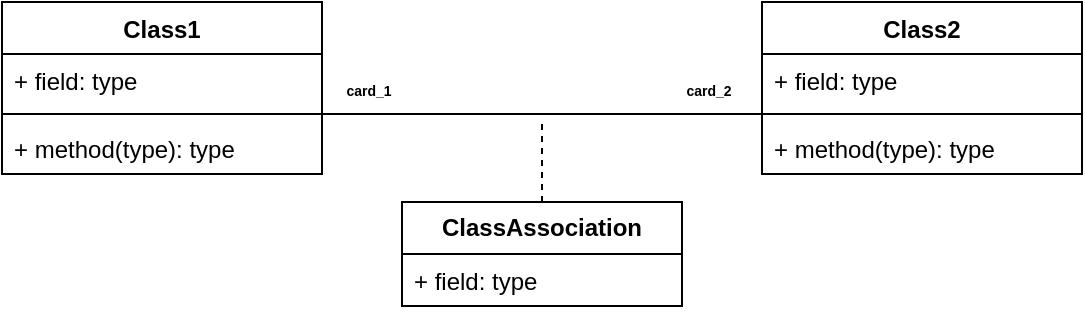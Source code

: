 <mxfile version="25.0.2">
  <diagram name="Page-1" id="1TTy6P3Vyqsl-1ls1SYm">
    <mxGraphModel dx="355" dy="229" grid="1" gridSize="10" guides="1" tooltips="1" connect="1" arrows="1" fold="1" page="1" pageScale="1" pageWidth="850" pageHeight="1100" math="0" shadow="0">
      <root>
        <mxCell id="0" />
        <mxCell id="1" parent="0" />
        <mxCell id="elSqL2NFVJ7ZXP6edEyI-1" value="Class1" style="swimlane;fontStyle=1;align=center;verticalAlign=top;childLayout=stackLayout;horizontal=1;startSize=26;horizontalStack=0;resizeParent=1;resizeParentMax=0;resizeLast=0;collapsible=1;marginBottom=0;whiteSpace=wrap;html=1;" vertex="1" parent="1">
          <mxGeometry x="110" y="70" width="160" height="86" as="geometry" />
        </mxCell>
        <mxCell id="elSqL2NFVJ7ZXP6edEyI-2" value="+ field: type" style="text;strokeColor=none;fillColor=none;align=left;verticalAlign=top;spacingLeft=4;spacingRight=4;overflow=hidden;rotatable=0;points=[[0,0.5],[1,0.5]];portConstraint=eastwest;whiteSpace=wrap;html=1;" vertex="1" parent="elSqL2NFVJ7ZXP6edEyI-1">
          <mxGeometry y="26" width="160" height="26" as="geometry" />
        </mxCell>
        <mxCell id="elSqL2NFVJ7ZXP6edEyI-3" value="" style="line;strokeWidth=1;fillColor=none;align=left;verticalAlign=middle;spacingTop=-1;spacingLeft=3;spacingRight=3;rotatable=0;labelPosition=right;points=[];portConstraint=eastwest;strokeColor=inherit;" vertex="1" parent="elSqL2NFVJ7ZXP6edEyI-1">
          <mxGeometry y="52" width="160" height="8" as="geometry" />
        </mxCell>
        <mxCell id="elSqL2NFVJ7ZXP6edEyI-4" value="+ method(type): type" style="text;strokeColor=none;fillColor=none;align=left;verticalAlign=top;spacingLeft=4;spacingRight=4;overflow=hidden;rotatable=0;points=[[0,0.5],[1,0.5]];portConstraint=eastwest;whiteSpace=wrap;html=1;" vertex="1" parent="elSqL2NFVJ7ZXP6edEyI-1">
          <mxGeometry y="60" width="160" height="26" as="geometry" />
        </mxCell>
        <mxCell id="elSqL2NFVJ7ZXP6edEyI-5" value="Class2" style="swimlane;fontStyle=1;align=center;verticalAlign=top;childLayout=stackLayout;horizontal=1;startSize=26;horizontalStack=0;resizeParent=1;resizeParentMax=0;resizeLast=0;collapsible=1;marginBottom=0;whiteSpace=wrap;html=1;" vertex="1" parent="1">
          <mxGeometry x="490" y="70" width="160" height="86" as="geometry" />
        </mxCell>
        <mxCell id="elSqL2NFVJ7ZXP6edEyI-6" value="+ field: type" style="text;strokeColor=none;fillColor=none;align=left;verticalAlign=top;spacingLeft=4;spacingRight=4;overflow=hidden;rotatable=0;points=[[0,0.5],[1,0.5]];portConstraint=eastwest;whiteSpace=wrap;html=1;" vertex="1" parent="elSqL2NFVJ7ZXP6edEyI-5">
          <mxGeometry y="26" width="160" height="26" as="geometry" />
        </mxCell>
        <mxCell id="elSqL2NFVJ7ZXP6edEyI-7" value="" style="line;strokeWidth=1;fillColor=none;align=left;verticalAlign=middle;spacingTop=-1;spacingLeft=3;spacingRight=3;rotatable=0;labelPosition=right;points=[];portConstraint=eastwest;strokeColor=inherit;" vertex="1" parent="elSqL2NFVJ7ZXP6edEyI-5">
          <mxGeometry y="52" width="160" height="8" as="geometry" />
        </mxCell>
        <mxCell id="elSqL2NFVJ7ZXP6edEyI-8" value="+ method(type): type" style="text;strokeColor=none;fillColor=none;align=left;verticalAlign=top;spacingLeft=4;spacingRight=4;overflow=hidden;rotatable=0;points=[[0,0.5],[1,0.5]];portConstraint=eastwest;whiteSpace=wrap;html=1;" vertex="1" parent="elSqL2NFVJ7ZXP6edEyI-5">
          <mxGeometry y="60" width="160" height="26" as="geometry" />
        </mxCell>
        <mxCell id="elSqL2NFVJ7ZXP6edEyI-13" value="&lt;b&gt;ClassAssociation&lt;/b&gt;" style="swimlane;fontStyle=0;childLayout=stackLayout;horizontal=1;startSize=26;fillColor=none;horizontalStack=0;resizeParent=1;resizeParentMax=0;resizeLast=0;collapsible=1;marginBottom=0;whiteSpace=wrap;html=1;" vertex="1" parent="1">
          <mxGeometry x="310" y="170" width="140" height="52" as="geometry" />
        </mxCell>
        <mxCell id="elSqL2NFVJ7ZXP6edEyI-14" value="+ field: type" style="text;strokeColor=none;fillColor=none;align=left;verticalAlign=top;spacingLeft=4;spacingRight=4;overflow=hidden;rotatable=0;points=[[0,0.5],[1,0.5]];portConstraint=eastwest;whiteSpace=wrap;html=1;" vertex="1" parent="elSqL2NFVJ7ZXP6edEyI-13">
          <mxGeometry y="26" width="140" height="26" as="geometry" />
        </mxCell>
        <mxCell id="elSqL2NFVJ7ZXP6edEyI-17" value="" style="endArrow=none;html=1;rounded=0;" edge="1" parent="1">
          <mxGeometry width="50" height="50" relative="1" as="geometry">
            <mxPoint x="270" y="126" as="sourcePoint" />
            <mxPoint x="490" y="126" as="targetPoint" />
          </mxGeometry>
        </mxCell>
        <mxCell id="elSqL2NFVJ7ZXP6edEyI-19" value="" style="endArrow=none;dashed=1;html=1;rounded=0;exitX=0.5;exitY=0;exitDx=0;exitDy=0;" edge="1" parent="1" source="elSqL2NFVJ7ZXP6edEyI-13">
          <mxGeometry width="50" height="50" relative="1" as="geometry">
            <mxPoint x="340" y="160" as="sourcePoint" />
            <mxPoint x="380" y="130" as="targetPoint" />
          </mxGeometry>
        </mxCell>
        <mxCell id="elSqL2NFVJ7ZXP6edEyI-20" value="&lt;font style=&quot;font-size: 7px;&quot;&gt;card_2&lt;/font&gt;" style="text;align=center;fontStyle=1;verticalAlign=middle;spacingLeft=3;spacingRight=3;strokeColor=none;rotatable=0;points=[[0,0.5],[1,0.5]];portConstraint=eastwest;html=1;" vertex="1" parent="1">
          <mxGeometry x="450" y="108" width="25" height="10" as="geometry" />
        </mxCell>
        <mxCell id="elSqL2NFVJ7ZXP6edEyI-21" value="&lt;font style=&quot;font-size: 7px;&quot;&gt;card_1&lt;/font&gt;" style="text;align=center;fontStyle=1;verticalAlign=middle;spacingLeft=3;spacingRight=3;strokeColor=none;rotatable=0;points=[[0,0.5],[1,0.5]];portConstraint=eastwest;html=1;" vertex="1" parent="1">
          <mxGeometry x="280" y="108" width="25" height="10" as="geometry" />
        </mxCell>
      </root>
    </mxGraphModel>
  </diagram>
</mxfile>
